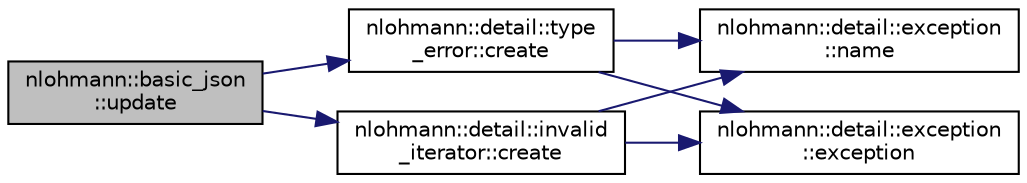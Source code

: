 digraph "nlohmann::basic_json::update"
{
  edge [fontname="Helvetica",fontsize="10",labelfontname="Helvetica",labelfontsize="10"];
  node [fontname="Helvetica",fontsize="10",shape=record];
  rankdir="LR";
  Node302 [label="nlohmann::basic_json\l::update",height=0.2,width=0.4,color="black", fillcolor="grey75", style="filled", fontcolor="black"];
  Node302 -> Node303 [color="midnightblue",fontsize="10",style="solid",fontname="Helvetica"];
  Node303 [label="nlohmann::detail::type\l_error::create",height=0.2,width=0.4,color="black", fillcolor="white", style="filled",URL="$classnlohmann_1_1detail_1_1type__error.html#aecc083aea4b698c33d042670ba50c10f"];
  Node303 -> Node304 [color="midnightblue",fontsize="10",style="solid",fontname="Helvetica"];
  Node304 [label="nlohmann::detail::exception\l::name",height=0.2,width=0.4,color="black", fillcolor="white", style="filled",URL="$classnlohmann_1_1detail_1_1exception.html#abf41a7e9178356314082284e6cfea278"];
  Node303 -> Node305 [color="midnightblue",fontsize="10",style="solid",fontname="Helvetica"];
  Node305 [label="nlohmann::detail::exception\l::exception",height=0.2,width=0.4,color="black", fillcolor="white", style="filled",URL="$classnlohmann_1_1detail_1_1exception.html#ae323ad0d53bc724414c2233164e65657"];
  Node302 -> Node306 [color="midnightblue",fontsize="10",style="solid",fontname="Helvetica"];
  Node306 [label="nlohmann::detail::invalid\l_iterator::create",height=0.2,width=0.4,color="black", fillcolor="white", style="filled",URL="$classnlohmann_1_1detail_1_1invalid__iterator.html#a4e849260a3caa1b288c7e619130c6c09"];
  Node306 -> Node304 [color="midnightblue",fontsize="10",style="solid",fontname="Helvetica"];
  Node306 -> Node305 [color="midnightblue",fontsize="10",style="solid",fontname="Helvetica"];
}
